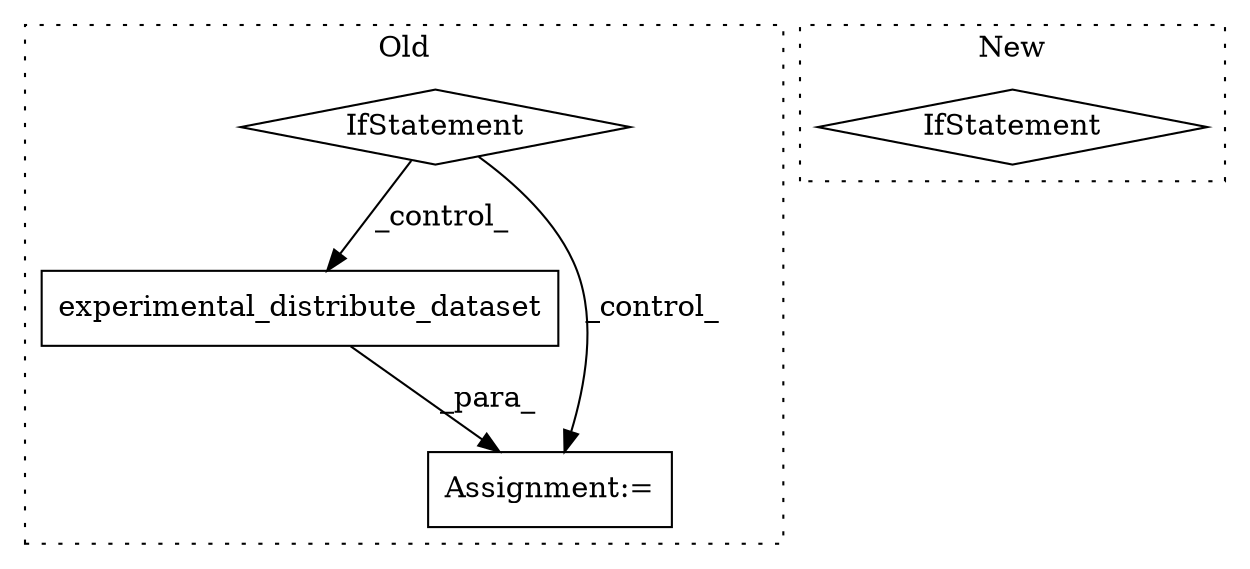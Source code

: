 digraph G {
subgraph cluster0 {
1 [label="experimental_distribute_dataset" a="32" s="2508,2547" l="32,1" shape="box"];
3 [label="IfStatement" a="25" s="2467,2479" l="4,2" shape="diamond"];
4 [label="Assignment:=" a="7" s="2498" l="1" shape="box"];
label = "Old";
style="dotted";
}
subgraph cluster1 {
2 [label="IfStatement" a="25" s="3605,3617" l="4,2" shape="diamond"];
label = "New";
style="dotted";
}
1 -> 4 [label="_para_"];
3 -> 4 [label="_control_"];
3 -> 1 [label="_control_"];
}